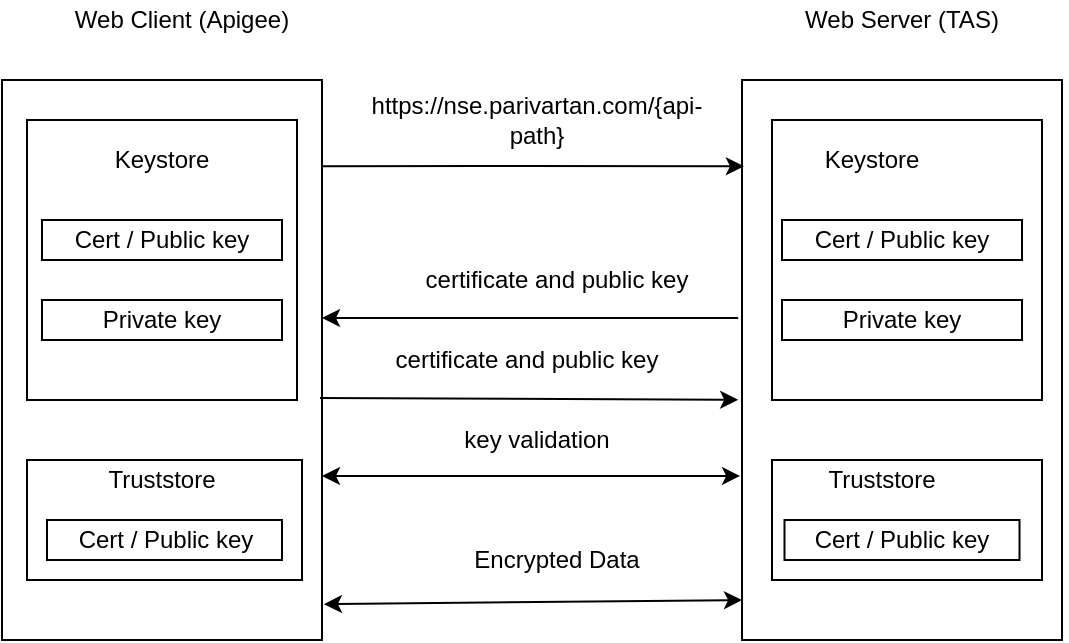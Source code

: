 <mxfile version="13.6.2" type="device"><diagram id="PWLLwHIx23sVGViu-xPF" name="Page-1"><mxGraphModel dx="868" dy="401" grid="1" gridSize="10" guides="1" tooltips="1" connect="1" arrows="1" fold="1" page="1" pageScale="1" pageWidth="850" pageHeight="1100" math="0" shadow="0"><root><mxCell id="0"/><mxCell id="1" parent="0"/><mxCell id="San7nz2PwsDGJie6PqhU-1" value="" style="rounded=0;whiteSpace=wrap;html=1;" vertex="1" parent="1"><mxGeometry x="230" y="200" width="160" height="280" as="geometry"/></mxCell><mxCell id="San7nz2PwsDGJie6PqhU-2" value="" style="rounded=0;whiteSpace=wrap;html=1;" vertex="1" parent="1"><mxGeometry x="600" y="200" width="160" height="280" as="geometry"/></mxCell><mxCell id="San7nz2PwsDGJie6PqhU-3" value="Web Client (Apigee)" style="text;html=1;strokeColor=none;fillColor=none;align=center;verticalAlign=middle;whiteSpace=wrap;rounded=0;" vertex="1" parent="1"><mxGeometry x="240" y="160" width="160" height="20" as="geometry"/></mxCell><mxCell id="San7nz2PwsDGJie6PqhU-4" value="Web Server (TAS)" style="text;html=1;strokeColor=none;fillColor=none;align=center;verticalAlign=middle;whiteSpace=wrap;rounded=0;" vertex="1" parent="1"><mxGeometry x="600" y="160" width="160" height="20" as="geometry"/></mxCell><mxCell id="San7nz2PwsDGJie6PqhU-5" value="" style="endArrow=classic;html=1;entryX=0.006;entryY=0.154;entryDx=0;entryDy=0;entryPerimeter=0;exitX=1;exitY=0.154;exitDx=0;exitDy=0;exitPerimeter=0;" edge="1" parent="1" source="San7nz2PwsDGJie6PqhU-1" target="San7nz2PwsDGJie6PqhU-2"><mxGeometry width="50" height="50" relative="1" as="geometry"><mxPoint x="400" y="340" as="sourcePoint"/><mxPoint x="450" y="290" as="targetPoint"/><Array as="points"><mxPoint x="480" y="243"/></Array></mxGeometry></mxCell><mxCell id="San7nz2PwsDGJie6PqhU-6" value="https://nse.parivartan.com/{api-path}" style="text;html=1;strokeColor=none;fillColor=none;align=center;verticalAlign=middle;whiteSpace=wrap;rounded=0;" vertex="1" parent="1"><mxGeometry x="405" y="210" width="185" height="20" as="geometry"/></mxCell><mxCell id="San7nz2PwsDGJie6PqhU-7" value="" style="endArrow=classic;startArrow=classic;html=1;entryX=-0.006;entryY=0.707;entryDx=0;entryDy=0;entryPerimeter=0;" edge="1" parent="1" target="San7nz2PwsDGJie6PqhU-2"><mxGeometry width="50" height="50" relative="1" as="geometry"><mxPoint x="390" y="398" as="sourcePoint"/><mxPoint x="450" y="280" as="targetPoint"/><Array as="points"/></mxGeometry></mxCell><mxCell id="San7nz2PwsDGJie6PqhU-8" value="" style="endArrow=classic;startArrow=classic;html=1;entryX=0;entryY=0.568;entryDx=0;entryDy=0;entryPerimeter=0;exitX=1.006;exitY=0.936;exitDx=0;exitDy=0;exitPerimeter=0;" edge="1" parent="1" source="San7nz2PwsDGJie6PqhU-1"><mxGeometry width="50" height="50" relative="1" as="geometry"><mxPoint x="400" y="463.08" as="sourcePoint"/><mxPoint x="600" y="460.0" as="targetPoint"/></mxGeometry></mxCell><mxCell id="San7nz2PwsDGJie6PqhU-9" value="" style="endArrow=classic;html=1;exitX=-0.012;exitY=0.425;exitDx=0;exitDy=0;exitPerimeter=0;entryX=1;entryY=0.425;entryDx=0;entryDy=0;entryPerimeter=0;" edge="1" parent="1" source="San7nz2PwsDGJie6PqhU-2" target="San7nz2PwsDGJie6PqhU-1"><mxGeometry width="50" height="50" relative="1" as="geometry"><mxPoint x="400" y="330" as="sourcePoint"/><mxPoint x="450" y="280" as="targetPoint"/></mxGeometry></mxCell><mxCell id="San7nz2PwsDGJie6PqhU-10" value="certificate and public key" style="text;html=1;strokeColor=none;fillColor=none;align=center;verticalAlign=middle;whiteSpace=wrap;rounded=0;" vertex="1" parent="1"><mxGeometry x="415" y="290" width="185" height="20" as="geometry"/></mxCell><mxCell id="San7nz2PwsDGJie6PqhU-11" value="" style="endArrow=classic;html=1;exitX=0.994;exitY=0.568;exitDx=0;exitDy=0;exitPerimeter=0;entryX=-0.012;entryY=0.571;entryDx=0;entryDy=0;entryPerimeter=0;" edge="1" parent="1" source="San7nz2PwsDGJie6PqhU-1" target="San7nz2PwsDGJie6PqhU-2"><mxGeometry width="50" height="50" relative="1" as="geometry"><mxPoint x="608.08" y="329" as="sourcePoint"/><mxPoint x="410" y="329" as="targetPoint"/></mxGeometry></mxCell><mxCell id="San7nz2PwsDGJie6PqhU-12" value="certificate and public key" style="text;html=1;strokeColor=none;fillColor=none;align=center;verticalAlign=middle;whiteSpace=wrap;rounded=0;" vertex="1" parent="1"><mxGeometry x="400" y="330" width="185" height="20" as="geometry"/></mxCell><mxCell id="San7nz2PwsDGJie6PqhU-13" value="key validation" style="text;html=1;strokeColor=none;fillColor=none;align=center;verticalAlign=middle;whiteSpace=wrap;rounded=0;" vertex="1" parent="1"><mxGeometry x="405" y="370" width="185" height="20" as="geometry"/></mxCell><mxCell id="San7nz2PwsDGJie6PqhU-14" value="Encrypted Data" style="text;html=1;strokeColor=none;fillColor=none;align=center;verticalAlign=middle;whiteSpace=wrap;rounded=0;" vertex="1" parent="1"><mxGeometry x="415" y="430" width="185" height="20" as="geometry"/></mxCell><mxCell id="San7nz2PwsDGJie6PqhU-15" value="" style="rounded=0;whiteSpace=wrap;html=1;" vertex="1" parent="1"><mxGeometry x="242.5" y="220" width="135" height="140" as="geometry"/></mxCell><mxCell id="San7nz2PwsDGJie6PqhU-16" value="Keystore" style="text;html=1;strokeColor=none;fillColor=none;align=center;verticalAlign=middle;whiteSpace=wrap;rounded=0;" vertex="1" parent="1"><mxGeometry x="230" y="230" width="160" height="20" as="geometry"/></mxCell><mxCell id="San7nz2PwsDGJie6PqhU-17" value="Cert / Public key" style="rounded=0;whiteSpace=wrap;html=1;" vertex="1" parent="1"><mxGeometry x="250" y="270" width="120" height="20" as="geometry"/></mxCell><mxCell id="San7nz2PwsDGJie6PqhU-18" value="Private key" style="rounded=0;whiteSpace=wrap;html=1;" vertex="1" parent="1"><mxGeometry x="250" y="310" width="120" height="20" as="geometry"/></mxCell><mxCell id="San7nz2PwsDGJie6PqhU-20" value="" style="rounded=0;whiteSpace=wrap;html=1;" vertex="1" parent="1"><mxGeometry x="242.5" y="390" width="137.5" height="60" as="geometry"/></mxCell><mxCell id="San7nz2PwsDGJie6PqhU-21" value="Truststore" style="text;html=1;strokeColor=none;fillColor=none;align=center;verticalAlign=middle;whiteSpace=wrap;rounded=0;" vertex="1" parent="1"><mxGeometry x="230" y="390" width="160" height="20" as="geometry"/></mxCell><mxCell id="San7nz2PwsDGJie6PqhU-22" value="Cert / Public key" style="rounded=0;whiteSpace=wrap;html=1;" vertex="1" parent="1"><mxGeometry x="252.5" y="420" width="117.5" height="20" as="geometry"/></mxCell><mxCell id="San7nz2PwsDGJie6PqhU-23" value="" style="rounded=0;whiteSpace=wrap;html=1;" vertex="1" parent="1"><mxGeometry x="615" y="220" width="135" height="140" as="geometry"/></mxCell><mxCell id="San7nz2PwsDGJie6PqhU-24" value="Keystore" style="text;html=1;strokeColor=none;fillColor=none;align=center;verticalAlign=middle;whiteSpace=wrap;rounded=0;" vertex="1" parent="1"><mxGeometry x="585" y="230" width="160" height="20" as="geometry"/></mxCell><mxCell id="San7nz2PwsDGJie6PqhU-25" value="Cert / Public key" style="rounded=0;whiteSpace=wrap;html=1;" vertex="1" parent="1"><mxGeometry x="620" y="270" width="120" height="20" as="geometry"/></mxCell><mxCell id="San7nz2PwsDGJie6PqhU-26" value="Private key" style="rounded=0;whiteSpace=wrap;html=1;" vertex="1" parent="1"><mxGeometry x="620" y="310" width="120" height="20" as="geometry"/></mxCell><mxCell id="San7nz2PwsDGJie6PqhU-27" value="Truststore" style="text;html=1;strokeColor=none;fillColor=none;align=center;verticalAlign=middle;whiteSpace=wrap;rounded=0;" vertex="1" parent="1"><mxGeometry x="602.5" y="390" width="160" height="20" as="geometry"/></mxCell><mxCell id="San7nz2PwsDGJie6PqhU-28" value="" style="rounded=0;whiteSpace=wrap;html=1;" vertex="1" parent="1"><mxGeometry x="615" y="390" width="135" height="60" as="geometry"/></mxCell><mxCell id="San7nz2PwsDGJie6PqhU-29" style="edgeStyle=orthogonalEdgeStyle;rounded=0;orthogonalLoop=1;jettySize=auto;html=1;exitX=0.5;exitY=1;exitDx=0;exitDy=0;" edge="1" parent="1" source="San7nz2PwsDGJie6PqhU-21" target="San7nz2PwsDGJie6PqhU-21"><mxGeometry relative="1" as="geometry"/></mxCell><mxCell id="San7nz2PwsDGJie6PqhU-32" value="Truststore" style="text;html=1;strokeColor=none;fillColor=none;align=center;verticalAlign=middle;whiteSpace=wrap;rounded=0;" vertex="1" parent="1"><mxGeometry x="590" y="390" width="160" height="20" as="geometry"/></mxCell><mxCell id="San7nz2PwsDGJie6PqhU-33" value="Cert / Public key" style="rounded=0;whiteSpace=wrap;html=1;" vertex="1" parent="1"><mxGeometry x="621.25" y="420" width="117.5" height="20" as="geometry"/></mxCell></root></mxGraphModel></diagram></mxfile>